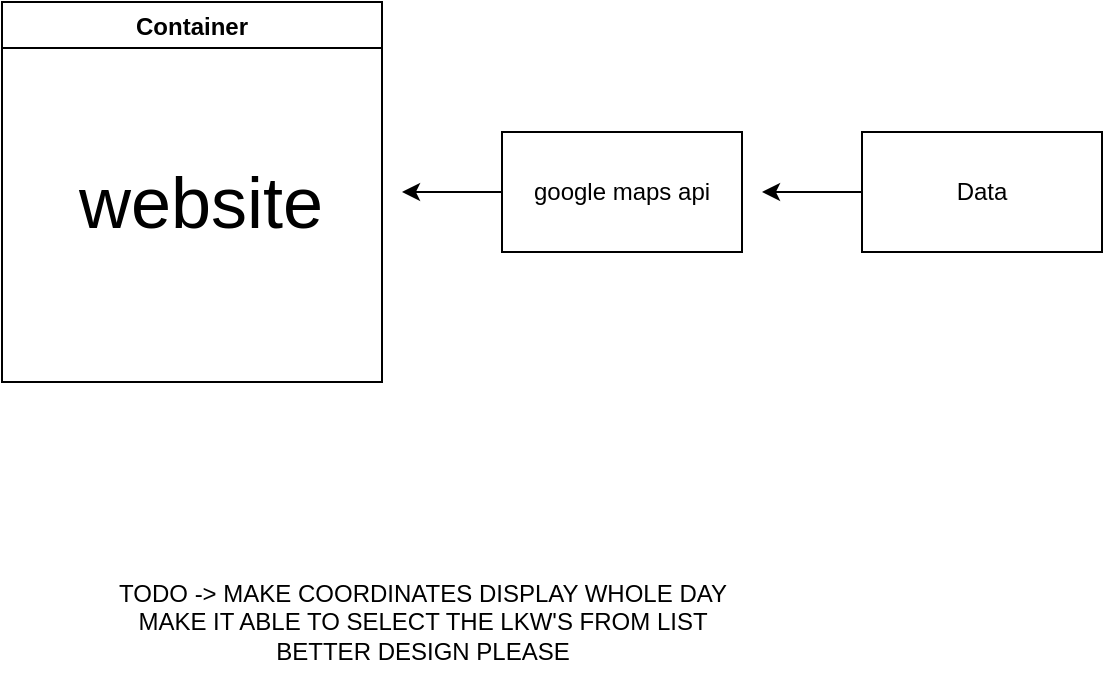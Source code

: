 <mxfile version="21.6.2" type="github">
  <diagram name="Page-1" id="M1CsRq_343aXkAHNXNq5">
    <mxGraphModel dx="1434" dy="822" grid="1" gridSize="10" guides="1" tooltips="1" connect="1" arrows="1" fold="1" page="1" pageScale="1" pageWidth="850" pageHeight="1100" math="0" shadow="0">
      <root>
        <mxCell id="0" />
        <mxCell id="1" parent="0" />
        <mxCell id="RR-0q48QuoGJooBJ1ncM-1" value="Container" style="swimlane;" parent="1" vertex="1">
          <mxGeometry x="20" y="30" width="190" height="190" as="geometry" />
        </mxCell>
        <mxCell id="RR-0q48QuoGJooBJ1ncM-4" value="&lt;div style=&quot;font-size: 36px;&quot;&gt;website&lt;/div&gt;" style="text;html=1;align=center;verticalAlign=middle;resizable=0;points=[];autosize=1;strokeColor=none;fillColor=none;fontSize=36;" parent="RR-0q48QuoGJooBJ1ncM-1" vertex="1">
          <mxGeometry x="29" y="70" width="140" height="60" as="geometry" />
        </mxCell>
        <mxCell id="RR-0q48QuoGJooBJ1ncM-8" style="edgeStyle=orthogonalEdgeStyle;rounded=0;orthogonalLoop=1;jettySize=auto;html=1;" parent="1" source="RR-0q48QuoGJooBJ1ncM-7" edge="1">
          <mxGeometry relative="1" as="geometry">
            <mxPoint x="400" y="125" as="targetPoint" />
          </mxGeometry>
        </mxCell>
        <mxCell id="RR-0q48QuoGJooBJ1ncM-7" value="&lt;div&gt;Data&lt;/div&gt;" style="rounded=0;whiteSpace=wrap;html=1;" parent="1" vertex="1">
          <mxGeometry x="450" y="95" width="120" height="60" as="geometry" />
        </mxCell>
        <mxCell id="RR-0q48QuoGJooBJ1ncM-10" style="edgeStyle=orthogonalEdgeStyle;rounded=0;orthogonalLoop=1;jettySize=auto;html=1;" parent="1" source="RR-0q48QuoGJooBJ1ncM-9" edge="1">
          <mxGeometry relative="1" as="geometry">
            <mxPoint x="220" y="125" as="targetPoint" />
          </mxGeometry>
        </mxCell>
        <mxCell id="RR-0q48QuoGJooBJ1ncM-9" value="&lt;div&gt;google maps api&lt;/div&gt;" style="rounded=0;whiteSpace=wrap;html=1;" parent="1" vertex="1">
          <mxGeometry x="270" y="95" width="120" height="60" as="geometry" />
        </mxCell>
        <mxCell id="JUZIxkAaD5yiNfpUyIjg-1" value="TODO -&amp;gt; MAKE COORDINATES DISPLAY WHOLE DAY&lt;br&gt;MAKE IT ABLE TO SELECT THE LKW&#39;S FROM LIST&lt;br&gt;BETTER DESIGN PLEASE" style="text;html=1;align=center;verticalAlign=middle;resizable=0;points=[];autosize=1;strokeColor=none;fillColor=none;" vertex="1" parent="1">
          <mxGeometry x="70" y="310" width="320" height="60" as="geometry" />
        </mxCell>
      </root>
    </mxGraphModel>
  </diagram>
</mxfile>
